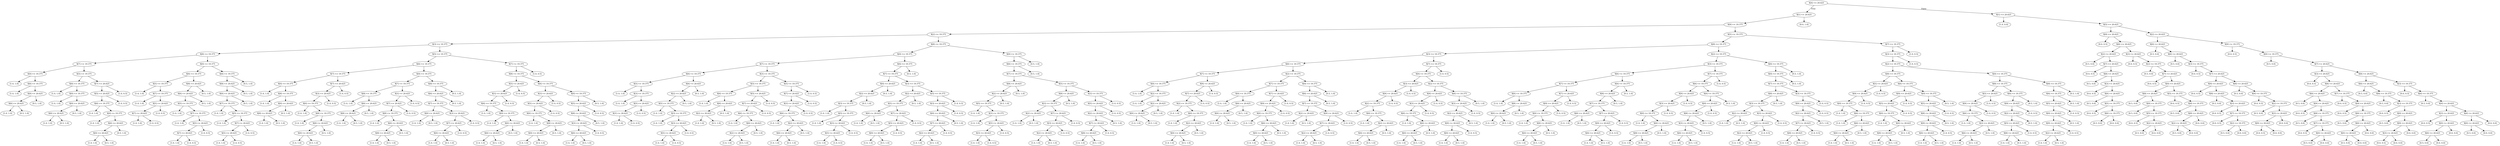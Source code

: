 digraph {
0 [label="X[4] <= 20.625"];
1 [label="X[1] <= 20.625"];
2 [label="X[9] <= 19.375"];
3 [label="X[2] <= 19.375"];
4 [label="X[3] <= 19.375"];
5 [label="X[8] <= 19.375"];
6 [label="X[7] <= 19.375"];
7 [label="X[0] <= 19.375"];
8 [label="[1.0, 1.0]"];
7 -> 8 [label=""];
9 [label="X[6] <= 19.375"];
10 [label="[1.0, 1.0]"];
9 -> 10 [label=""];
11 [label="X[0] <= 20.625"];
12 [label="X[6] <= 20.625"];
13 [label="[1.0, 1.0]"];
12 -> 13 [label=""];
14 [label="[0.5, 1.0]"];
12 -> 14 [label=""];
11 -> 12 [label=""];
15 [label="[0.5, 1.0]"];
11 -> 15 [label=""];
9 -> 11 [label=""];
7 -> 9 [label=""];
6 -> 7 [label=""];
16 [label="X[5] <= 19.375"];
17 [label="X[6] <= 19.375"];
18 [label="[1.0, 1.0]"];
17 -> 18 [label=""];
19 [label="X[0] <= 19.375"];
20 [label="[1.0, 1.0]"];
19 -> 20 [label=""];
21 [label="X[0] <= 20.625"];
22 [label="X[6] <= 20.625"];
23 [label="[1.0, 1.0]"];
22 -> 23 [label=""];
24 [label="[0.5, 1.0]"];
22 -> 24 [label=""];
21 -> 22 [label=""];
25 [label="[0.5, 1.0]"];
21 -> 25 [label=""];
19 -> 21 [label=""];
17 -> 19 [label=""];
16 -> 17 [label=""];
26 [label="X[7] <= 20.625"];
27 [label="X[5] <= 20.625"];
28 [label="X[6] <= 19.375"];
29 [label="[1.0, 1.0]"];
28 -> 29 [label=""];
30 [label="X[0] <= 19.375"];
31 [label="[1.0, 1.0]"];
30 -> 31 [label=""];
32 [label="X[6] <= 20.625"];
33 [label="X[0] <= 20.625"];
34 [label="[1.0, 1.0]"];
33 -> 34 [label=""];
35 [label="[0.5, 1.0]"];
33 -> 35 [label=""];
32 -> 33 [label=""];
36 [label="[0.5, 1.0]"];
32 -> 36 [label=""];
30 -> 32 [label=""];
28 -> 30 [label=""];
27 -> 28 [label=""];
37 [label="[1.0, 0.5]"];
27 -> 37 [label=""];
26 -> 27 [label=""];
38 [label="[1.0, 0.5]"];
26 -> 38 [label=""];
16 -> 26 [label=""];
6 -> 16 [label=""];
5 -> 6 [label=""];
39 [label="X[0] <= 19.375"];
40 [label="X[6] <= 19.375"];
41 [label="X[5] <= 19.375"];
42 [label="[1.0, 1.0]"];
41 -> 42 [label=""];
43 [label="X[7] <= 19.375"];
44 [label="[1.0, 1.0]"];
43 -> 44 [label=""];
45 [label="X[5] <= 20.625"];
46 [label="X[7] <= 20.625"];
47 [label="[1.0, 1.0]"];
46 -> 47 [label=""];
48 [label="[1.0, 0.5]"];
46 -> 48 [label=""];
45 -> 46 [label=""];
49 [label="[1.0, 0.5]"];
45 -> 49 [label=""];
43 -> 45 [label=""];
41 -> 43 [label=""];
40 -> 41 [label=""];
50 [label="X[8] <= 20.625"];
51 [label="X[6] <= 20.625"];
52 [label="X[5] <= 19.375"];
53 [label="[1.0, 1.0]"];
52 -> 53 [label=""];
54 [label="X[7] <= 19.375"];
55 [label="[1.0, 1.0]"];
54 -> 55 [label=""];
56 [label="X[5] <= 20.625"];
57 [label="X[7] <= 20.625"];
58 [label="[1.0, 1.0]"];
57 -> 58 [label=""];
59 [label="[1.0, 0.5]"];
57 -> 59 [label=""];
56 -> 57 [label=""];
60 [label="[1.0, 0.5]"];
56 -> 60 [label=""];
54 -> 56 [label=""];
52 -> 54 [label=""];
51 -> 52 [label=""];
61 [label="[0.5, 1.0]"];
51 -> 61 [label=""];
50 -> 51 [label=""];
62 [label="[0.5, 1.0]"];
50 -> 62 [label=""];
40 -> 50 [label=""];
39 -> 40 [label=""];
63 [label="X[6] <= 19.375"];
64 [label="X[8] <= 20.625"];
65 [label="X[0] <= 20.625"];
66 [label="X[7] <= 19.375"];
67 [label="[1.0, 1.0]"];
66 -> 67 [label=""];
68 [label="X[5] <= 19.375"];
69 [label="[1.0, 1.0]"];
68 -> 69 [label=""];
70 [label="X[7] <= 20.625"];
71 [label="X[5] <= 20.625"];
72 [label="[1.0, 1.0]"];
71 -> 72 [label=""];
73 [label="[1.0, 0.5]"];
71 -> 73 [label=""];
70 -> 71 [label=""];
74 [label="[1.0, 0.5]"];
70 -> 74 [label=""];
68 -> 70 [label=""];
66 -> 68 [label=""];
65 -> 66 [label=""];
75 [label="[0.5, 1.0]"];
65 -> 75 [label=""];
64 -> 65 [label=""];
76 [label="[0.5, 1.0]"];
64 -> 76 [label=""];
63 -> 64 [label=""];
77 [label="[0.5, 1.0]"];
63 -> 77 [label=""];
39 -> 63 [label=""];
5 -> 39 [label=""];
4 -> 5 [label=""];
78 [label="X[5] <= 19.375"];
79 [label="X[6] <= 19.375"];
80 [label="X[7] <= 19.375"];
81 [label="X[0] <= 19.375"];
82 [label="[1.0, 1.0]"];
81 -> 82 [label=""];
83 [label="X[8] <= 19.375"];
84 [label="[1.0, 1.0]"];
83 -> 84 [label=""];
85 [label="X[0] <= 20.625"];
86 [label="X[8] <= 20.625"];
87 [label="[1.0, 1.0]"];
86 -> 87 [label=""];
88 [label="[0.5, 1.0]"];
86 -> 88 [label=""];
85 -> 86 [label=""];
89 [label="[0.5, 1.0]"];
85 -> 89 [label=""];
83 -> 85 [label=""];
81 -> 83 [label=""];
80 -> 81 [label=""];
90 [label="X[7] <= 20.625"];
91 [label="X[3] <= 20.625"];
92 [label="X[0] <= 19.375"];
93 [label="[1.0, 1.0]"];
92 -> 93 [label=""];
94 [label="X[8] <= 19.375"];
95 [label="[1.0, 1.0]"];
94 -> 95 [label=""];
96 [label="X[8] <= 20.625"];
97 [label="X[0] <= 20.625"];
98 [label="[1.0, 1.0]"];
97 -> 98 [label=""];
99 [label="[0.5, 1.0]"];
97 -> 99 [label=""];
96 -> 97 [label=""];
100 [label="[0.5, 1.0]"];
96 -> 100 [label=""];
94 -> 96 [label=""];
92 -> 94 [label=""];
91 -> 92 [label=""];
101 [label="[1.0, 0.5]"];
91 -> 101 [label=""];
90 -> 91 [label=""];
102 [label="[1.0, 0.5]"];
90 -> 102 [label=""];
80 -> 90 [label=""];
79 -> 80 [label=""];
103 [label="X[0] <= 19.375"];
104 [label="X[7] <= 19.375"];
105 [label="X[8] <= 19.375"];
106 [label="[1.0, 1.0]"];
105 -> 106 [label=""];
107 [label="X[6] <= 20.625"];
108 [label="X[8] <= 20.625"];
109 [label="[1.0, 1.0]"];
108 -> 109 [label=""];
110 [label="[0.5, 1.0]"];
108 -> 110 [label=""];
107 -> 108 [label=""];
111 [label="[0.5, 1.0]"];
107 -> 111 [label=""];
105 -> 107 [label=""];
104 -> 105 [label=""];
112 [label="X[3] <= 20.625"];
113 [label="X[7] <= 20.625"];
114 [label="X[8] <= 19.375"];
115 [label="[1.0, 1.0]"];
114 -> 115 [label=""];
116 [label="X[6] <= 20.625"];
117 [label="X[8] <= 20.625"];
118 [label="[1.0, 1.0]"];
117 -> 118 [label=""];
119 [label="[0.5, 1.0]"];
117 -> 119 [label=""];
116 -> 117 [label=""];
120 [label="[0.5, 1.0]"];
116 -> 120 [label=""];
114 -> 116 [label=""];
113 -> 114 [label=""];
121 [label="[1.0, 0.5]"];
113 -> 121 [label=""];
112 -> 113 [label=""];
122 [label="[1.0, 0.5]"];
112 -> 122 [label=""];
104 -> 112 [label=""];
103 -> 104 [label=""];
123 [label="X[8] <= 19.375"];
124 [label="X[6] <= 20.625"];
125 [label="X[7] <= 19.375"];
126 [label="X[0] <= 20.625"];
127 [label="[1.0, 1.0]"];
126 -> 127 [label=""];
128 [label="[0.5, 1.0]"];
126 -> 128 [label=""];
125 -> 126 [label=""];
129 [label="X[3] <= 20.625"];
130 [label="X[7] <= 20.625"];
131 [label="X[0] <= 20.625"];
132 [label="[1.0, 1.0]"];
131 -> 132 [label=""];
133 [label="[0.5, 1.0]"];
131 -> 133 [label=""];
130 -> 131 [label=""];
134 [label="[1.0, 0.5]"];
130 -> 134 [label=""];
129 -> 130 [label=""];
135 [label="[1.0, 0.5]"];
129 -> 135 [label=""];
125 -> 129 [label=""];
124 -> 125 [label=""];
136 [label="[0.5, 1.0]"];
124 -> 136 [label=""];
123 -> 124 [label=""];
137 [label="[0.5, 1.0]"];
123 -> 137 [label=""];
103 -> 123 [label=""];
79 -> 103 [label=""];
78 -> 79 [label=""];
138 [label="X[7] <= 19.375"];
139 [label="X[8] <= 19.375"];
140 [label="X[5] <= 20.625"];
141 [label="X[3] <= 20.625"];
142 [label="X[6] <= 19.375"];
143 [label="[1.0, 1.0]"];
142 -> 143 [label=""];
144 [label="X[0] <= 19.375"];
145 [label="[1.0, 1.0]"];
144 -> 145 [label=""];
146 [label="X[0] <= 20.625"];
147 [label="X[6] <= 20.625"];
148 [label="[1.0, 1.0]"];
147 -> 148 [label=""];
149 [label="[0.5, 1.0]"];
147 -> 149 [label=""];
146 -> 147 [label=""];
150 [label="[0.5, 1.0]"];
146 -> 150 [label=""];
144 -> 146 [label=""];
142 -> 144 [label=""];
141 -> 142 [label=""];
151 [label="[1.0, 0.5]"];
141 -> 151 [label=""];
140 -> 141 [label=""];
152 [label="[1.0, 0.5]"];
140 -> 152 [label=""];
139 -> 140 [label=""];
153 [label="X[6] <= 19.375"];
154 [label="X[3] <= 20.625"];
155 [label="X[5] <= 20.625"];
156 [label="X[0] <= 19.375"];
157 [label="[1.0, 1.0]"];
156 -> 157 [label=""];
158 [label="X[8] <= 20.625"];
159 [label="X[0] <= 20.625"];
160 [label="[1.0, 1.0]"];
159 -> 160 [label=""];
161 [label="[0.5, 1.0]"];
159 -> 161 [label=""];
158 -> 159 [label=""];
162 [label="[0.5, 1.0]"];
158 -> 162 [label=""];
156 -> 158 [label=""];
155 -> 156 [label=""];
163 [label="[1.0, 0.5]"];
155 -> 163 [label=""];
154 -> 155 [label=""];
164 [label="[1.0, 0.5]"];
154 -> 164 [label=""];
153 -> 154 [label=""];
165 [label="X[0] <= 19.375"];
166 [label="X[5] <= 20.625"];
167 [label="X[8] <= 20.625"];
168 [label="X[3] <= 20.625"];
169 [label="X[6] <= 20.625"];
170 [label="[1.0, 1.0]"];
169 -> 170 [label=""];
171 [label="[0.5, 1.0]"];
169 -> 171 [label=""];
168 -> 169 [label=""];
172 [label="[1.0, 0.5]"];
168 -> 172 [label=""];
167 -> 168 [label=""];
173 [label="[0.5, 1.0]"];
167 -> 173 [label=""];
166 -> 167 [label=""];
174 [label="[1.0, 0.5]"];
166 -> 174 [label=""];
165 -> 166 [label=""];
175 [label="[0.5, 1.0]"];
165 -> 175 [label=""];
153 -> 165 [label=""];
139 -> 153 [label=""];
138 -> 139 [label=""];
176 [label="[1.0, 0.5]"];
138 -> 176 [label=""];
78 -> 138 [label=""];
4 -> 78 [label=""];
3 -> 4 [label=""];
177 [label="X[8] <= 19.375"];
178 [label="X[0] <= 19.375"];
179 [label="X[7] <= 19.375"];
180 [label="X[6] <= 19.375"];
181 [label="X[5] <= 19.375"];
182 [label="[1.0, 1.0]"];
181 -> 182 [label=""];
183 [label="X[3] <= 19.375"];
184 [label="[1.0, 1.0]"];
183 -> 184 [label=""];
185 [label="X[5] <= 20.625"];
186 [label="X[3] <= 20.625"];
187 [label="[1.0, 1.0]"];
186 -> 187 [label=""];
188 [label="[1.0, 0.5]"];
186 -> 188 [label=""];
185 -> 186 [label=""];
189 [label="[1.0, 0.5]"];
185 -> 189 [label=""];
183 -> 185 [label=""];
181 -> 183 [label=""];
180 -> 181 [label=""];
190 [label="X[6] <= 20.625"];
191 [label="X[2] <= 20.625"];
192 [label="X[5] <= 19.375"];
193 [label="[1.0, 1.0]"];
192 -> 193 [label=""];
194 [label="X[3] <= 19.375"];
195 [label="[1.0, 1.0]"];
194 -> 195 [label=""];
196 [label="X[3] <= 20.625"];
197 [label="X[5] <= 20.625"];
198 [label="[1.0, 1.0]"];
197 -> 198 [label=""];
199 [label="[1.0, 0.5]"];
197 -> 199 [label=""];
196 -> 197 [label=""];
200 [label="[1.0, 0.5]"];
196 -> 200 [label=""];
194 -> 196 [label=""];
192 -> 194 [label=""];
191 -> 192 [label=""];
201 [label="[0.5, 1.0]"];
191 -> 201 [label=""];
190 -> 191 [label=""];
202 [label="[0.5, 1.0]"];
190 -> 202 [label=""];
180 -> 190 [label=""];
179 -> 180 [label=""];
203 [label="X[3] <= 19.375"];
204 [label="X[5] <= 19.375"];
205 [label="X[6] <= 19.375"];
206 [label="[1.0, 1.0]"];
205 -> 206 [label=""];
207 [label="X[6] <= 20.625"];
208 [label="X[2] <= 20.625"];
209 [label="[1.0, 1.0]"];
208 -> 209 [label=""];
210 [label="[0.5, 1.0]"];
208 -> 210 [label=""];
207 -> 208 [label=""];
211 [label="[0.5, 1.0]"];
207 -> 211 [label=""];
205 -> 207 [label=""];
204 -> 205 [label=""];
212 [label="X[5] <= 20.625"];
213 [label="X[7] <= 20.625"];
214 [label="X[6] <= 19.375"];
215 [label="[1.0, 1.0]"];
214 -> 215 [label=""];
216 [label="X[6] <= 20.625"];
217 [label="X[2] <= 20.625"];
218 [label="[1.0, 1.0]"];
217 -> 218 [label=""];
219 [label="[0.5, 1.0]"];
217 -> 219 [label=""];
216 -> 217 [label=""];
220 [label="[0.5, 1.0]"];
216 -> 220 [label=""];
214 -> 216 [label=""];
213 -> 214 [label=""];
221 [label="[1.0, 0.5]"];
213 -> 221 [label=""];
212 -> 213 [label=""];
222 [label="[1.0, 0.5]"];
212 -> 222 [label=""];
204 -> 212 [label=""];
203 -> 204 [label=""];
223 [label="X[5] <= 19.375"];
224 [label="X[7] <= 20.625"];
225 [label="X[3] <= 20.625"];
226 [label="X[6] <= 19.375"];
227 [label="[1.0, 1.0]"];
226 -> 227 [label=""];
228 [label="X[2] <= 20.625"];
229 [label="X[6] <= 20.625"];
230 [label="[1.0, 1.0]"];
229 -> 230 [label=""];
231 [label="[0.5, 1.0]"];
229 -> 231 [label=""];
228 -> 229 [label=""];
232 [label="[0.5, 1.0]"];
228 -> 232 [label=""];
226 -> 228 [label=""];
225 -> 226 [label=""];
233 [label="[1.0, 0.5]"];
225 -> 233 [label=""];
224 -> 225 [label=""];
234 [label="[1.0, 0.5]"];
224 -> 234 [label=""];
223 -> 224 [label=""];
235 [label="[1.0, 0.5]"];
223 -> 235 [label=""];
203 -> 223 [label=""];
179 -> 203 [label=""];
178 -> 179 [label=""];
236 [label="X[6] <= 19.375"];
237 [label="X[7] <= 19.375"];
238 [label="X[0] <= 20.625"];
239 [label="X[2] <= 20.625"];
240 [label="X[3] <= 19.375"];
241 [label="[1.0, 1.0]"];
240 -> 241 [label=""];
242 [label="X[5] <= 19.375"];
243 [label="[1.0, 1.0]"];
242 -> 243 [label=""];
244 [label="X[3] <= 20.625"];
245 [label="X[5] <= 20.625"];
246 [label="[1.0, 1.0]"];
245 -> 246 [label=""];
247 [label="[1.0, 0.5]"];
245 -> 247 [label=""];
244 -> 245 [label=""];
248 [label="[1.0, 0.5]"];
244 -> 248 [label=""];
242 -> 244 [label=""];
240 -> 242 [label=""];
239 -> 240 [label=""];
249 [label="[0.5, 1.0]"];
239 -> 249 [label=""];
238 -> 239 [label=""];
250 [label="[0.5, 1.0]"];
238 -> 250 [label=""];
237 -> 238 [label=""];
251 [label="X[3] <= 19.375"];
252 [label="X[2] <= 20.625"];
253 [label="X[5] <= 19.375"];
254 [label="X[0] <= 20.625"];
255 [label="[1.0, 1.0]"];
254 -> 255 [label=""];
256 [label="[0.5, 1.0]"];
254 -> 256 [label=""];
253 -> 254 [label=""];
257 [label="X[7] <= 20.625"];
258 [label="X[5] <= 20.625"];
259 [label="X[0] <= 20.625"];
260 [label="[1.0, 1.0]"];
259 -> 260 [label=""];
261 [label="[0.5, 1.0]"];
259 -> 261 [label=""];
258 -> 259 [label=""];
262 [label="[1.0, 0.5]"];
258 -> 262 [label=""];
257 -> 258 [label=""];
263 [label="[1.0, 0.5]"];
257 -> 263 [label=""];
253 -> 257 [label=""];
252 -> 253 [label=""];
264 [label="[0.5, 1.0]"];
252 -> 264 [label=""];
251 -> 252 [label=""];
265 [label="X[5] <= 19.375"];
266 [label="X[3] <= 20.625"];
267 [label="X[0] <= 20.625"];
268 [label="X[7] <= 20.625"];
269 [label="X[2] <= 20.625"];
270 [label="[1.0, 1.0]"];
269 -> 270 [label=""];
271 [label="[0.5, 1.0]"];
269 -> 271 [label=""];
268 -> 269 [label=""];
272 [label="[1.0, 0.5]"];
268 -> 272 [label=""];
267 -> 268 [label=""];
273 [label="[0.5, 1.0]"];
267 -> 273 [label=""];
266 -> 267 [label=""];
274 [label="[1.0, 0.5]"];
266 -> 274 [label=""];
265 -> 266 [label=""];
275 [label="[1.0, 0.5]"];
265 -> 275 [label=""];
251 -> 265 [label=""];
237 -> 251 [label=""];
236 -> 237 [label=""];
276 [label="[0.5, 1.0]"];
236 -> 276 [label=""];
178 -> 236 [label=""];
177 -> 178 [label=""];
277 [label="X[0] <= 19.375"];
278 [label="X[6] <= 19.375"];
279 [label="X[7] <= 19.375"];
280 [label="X[8] <= 20.625"];
281 [label="X[2] <= 20.625"];
282 [label="X[5] <= 19.375"];
283 [label="[1.0, 1.0]"];
282 -> 283 [label=""];
284 [label="X[3] <= 19.375"];
285 [label="[1.0, 1.0]"];
284 -> 285 [label=""];
286 [label="X[5] <= 20.625"];
287 [label="X[3] <= 20.625"];
288 [label="[1.0, 1.0]"];
287 -> 288 [label=""];
289 [label="[1.0, 0.5]"];
287 -> 289 [label=""];
286 -> 287 [label=""];
290 [label="[1.0, 0.5]"];
286 -> 290 [label=""];
284 -> 286 [label=""];
282 -> 284 [label=""];
281 -> 282 [label=""];
291 [label="[0.5, 1.0]"];
281 -> 291 [label=""];
280 -> 281 [label=""];
292 [label="[0.5, 1.0]"];
280 -> 292 [label=""];
279 -> 280 [label=""];
293 [label="X[5] <= 19.375"];
294 [label="X[8] <= 20.625"];
295 [label="X[3] <= 19.375"];
296 [label="X[2] <= 20.625"];
297 [label="[1.0, 1.0]"];
296 -> 297 [label=""];
298 [label="[0.5, 1.0]"];
296 -> 298 [label=""];
295 -> 296 [label=""];
299 [label="X[7] <= 20.625"];
300 [label="X[3] <= 20.625"];
301 [label="X[2] <= 20.625"];
302 [label="[1.0, 1.0]"];
301 -> 302 [label=""];
303 [label="[0.5, 1.0]"];
301 -> 303 [label=""];
300 -> 301 [label=""];
304 [label="[1.0, 0.5]"];
300 -> 304 [label=""];
299 -> 300 [label=""];
305 [label="[1.0, 0.5]"];
299 -> 305 [label=""];
295 -> 299 [label=""];
294 -> 295 [label=""];
306 [label="[0.5, 1.0]"];
294 -> 306 [label=""];
293 -> 294 [label=""];
307 [label="X[3] <= 19.375"];
308 [label="X[5] <= 20.625"];
309 [label="X[2] <= 20.625"];
310 [label="X[7] <= 20.625"];
311 [label="X[8] <= 20.625"];
312 [label="[1.0, 1.0]"];
311 -> 312 [label=""];
313 [label="[0.5, 1.0]"];
311 -> 313 [label=""];
310 -> 311 [label=""];
314 [label="[1.0, 0.5]"];
310 -> 314 [label=""];
309 -> 310 [label=""];
315 [label="[0.5, 1.0]"];
309 -> 315 [label=""];
308 -> 309 [label=""];
316 [label="[1.0, 0.5]"];
308 -> 316 [label=""];
307 -> 308 [label=""];
317 [label="[1.0, 0.5]"];
307 -> 317 [label=""];
293 -> 307 [label=""];
279 -> 293 [label=""];
278 -> 279 [label=""];
318 [label="[0.5, 1.0]"];
278 -> 318 [label=""];
277 -> 278 [label=""];
319 [label="[0.5, 1.0]"];
277 -> 319 [label=""];
177 -> 277 [label=""];
3 -> 177 [label=""];
2 -> 3 [label=""];
320 [label="X[5] <= 19.375"];
321 [label="X[8] <= 19.375"];
322 [label="X[3] <= 19.375"];
323 [label="X[6] <= 19.375"];
324 [label="X[7] <= 19.375"];
325 [label="X[0] <= 19.375"];
326 [label="[1.0, 1.0]"];
325 -> 326 [label=""];
327 [label="X[2] <= 19.375"];
328 [label="[1.0, 1.0]"];
327 -> 328 [label=""];
329 [label="X[2] <= 20.625"];
330 [label="X[0] <= 20.625"];
331 [label="[1.0, 1.0]"];
330 -> 331 [label=""];
332 [label="[0.5, 1.0]"];
330 -> 332 [label=""];
329 -> 330 [label=""];
333 [label="[0.5, 1.0]"];
329 -> 333 [label=""];
327 -> 329 [label=""];
325 -> 327 [label=""];
324 -> 325 [label=""];
334 [label="X[9] <= 20.625"];
335 [label="X[7] <= 20.625"];
336 [label="X[2] <= 19.375"];
337 [label="[1.0, 1.0]"];
336 -> 337 [label=""];
338 [label="X[0] <= 19.375"];
339 [label="[1.0, 1.0]"];
338 -> 339 [label=""];
340 [label="X[2] <= 20.625"];
341 [label="X[0] <= 20.625"];
342 [label="[1.0, 1.0]"];
341 -> 342 [label=""];
343 [label="[0.5, 1.0]"];
341 -> 343 [label=""];
340 -> 341 [label=""];
344 [label="[0.5, 1.0]"];
340 -> 344 [label=""];
338 -> 340 [label=""];
336 -> 338 [label=""];
335 -> 336 [label=""];
345 [label="[1.0, 0.5]"];
335 -> 345 [label=""];
334 -> 335 [label=""];
346 [label="[1.0, 0.5]"];
334 -> 346 [label=""];
324 -> 334 [label=""];
323 -> 324 [label=""];
347 [label="X[2] <= 19.375"];
348 [label="X[7] <= 19.375"];
349 [label="X[0] <= 19.375"];
350 [label="[1.0, 1.0]"];
349 -> 350 [label=""];
351 [label="X[6] <= 20.625"];
352 [label="X[0] <= 20.625"];
353 [label="[1.0, 1.0]"];
352 -> 353 [label=""];
354 [label="[0.5, 1.0]"];
352 -> 354 [label=""];
351 -> 352 [label=""];
355 [label="[0.5, 1.0]"];
351 -> 355 [label=""];
349 -> 351 [label=""];
348 -> 349 [label=""];
356 [label="X[7] <= 20.625"];
357 [label="X[9] <= 20.625"];
358 [label="X[0] <= 19.375"];
359 [label="[1.0, 1.0]"];
358 -> 359 [label=""];
360 [label="X[6] <= 20.625"];
361 [label="X[0] <= 20.625"];
362 [label="[1.0, 1.0]"];
361 -> 362 [label=""];
363 [label="[0.5, 1.0]"];
361 -> 363 [label=""];
360 -> 361 [label=""];
364 [label="[0.5, 1.0]"];
360 -> 364 [label=""];
358 -> 360 [label=""];
357 -> 358 [label=""];
365 [label="[1.0, 0.5]"];
357 -> 365 [label=""];
356 -> 357 [label=""];
366 [label="[1.0, 0.5]"];
356 -> 366 [label=""];
348 -> 356 [label=""];
347 -> 348 [label=""];
367 [label="X[0] <= 19.375"];
368 [label="X[6] <= 20.625"];
369 [label="X[7] <= 19.375"];
370 [label="X[2] <= 20.625"];
371 [label="[1.0, 1.0]"];
370 -> 371 [label=""];
372 [label="[0.5, 1.0]"];
370 -> 372 [label=""];
369 -> 370 [label=""];
373 [label="X[9] <= 20.625"];
374 [label="X[7] <= 20.625"];
375 [label="X[2] <= 20.625"];
376 [label="[1.0, 1.0]"];
375 -> 376 [label=""];
377 [label="[0.5, 1.0]"];
375 -> 377 [label=""];
374 -> 375 [label=""];
378 [label="[1.0, 0.5]"];
374 -> 378 [label=""];
373 -> 374 [label=""];
379 [label="[1.0, 0.5]"];
373 -> 379 [label=""];
369 -> 373 [label=""];
368 -> 369 [label=""];
380 [label="[0.5, 1.0]"];
368 -> 380 [label=""];
367 -> 368 [label=""];
381 [label="[0.5, 1.0]"];
367 -> 381 [label=""];
347 -> 367 [label=""];
323 -> 347 [label=""];
322 -> 323 [label=""];
382 [label="X[7] <= 19.375"];
383 [label="X[0] <= 19.375"];
384 [label="X[3] <= 20.625"];
385 [label="X[9] <= 20.625"];
386 [label="X[2] <= 19.375"];
387 [label="[1.0, 1.0]"];
386 -> 387 [label=""];
388 [label="X[6] <= 19.375"];
389 [label="[1.0, 1.0]"];
388 -> 389 [label=""];
390 [label="X[2] <= 20.625"];
391 [label="X[6] <= 20.625"];
392 [label="[1.0, 1.0]"];
391 -> 392 [label=""];
393 [label="[0.5, 1.0]"];
391 -> 393 [label=""];
390 -> 391 [label=""];
394 [label="[0.5, 1.0]"];
390 -> 394 [label=""];
388 -> 390 [label=""];
386 -> 388 [label=""];
385 -> 386 [label=""];
395 [label="[1.0, 0.5]"];
385 -> 395 [label=""];
384 -> 385 [label=""];
396 [label="[1.0, 0.5]"];
384 -> 396 [label=""];
383 -> 384 [label=""];
397 [label="X[2] <= 19.375"];
398 [label="X[9] <= 20.625"];
399 [label="X[3] <= 20.625"];
400 [label="X[6] <= 19.375"];
401 [label="[1.0, 1.0]"];
400 -> 401 [label=""];
402 [label="X[6] <= 20.625"];
403 [label="X[0] <= 20.625"];
404 [label="[1.0, 1.0]"];
403 -> 404 [label=""];
405 [label="[0.5, 1.0]"];
403 -> 405 [label=""];
402 -> 403 [label=""];
406 [label="[0.5, 1.0]"];
402 -> 406 [label=""];
400 -> 402 [label=""];
399 -> 400 [label=""];
407 [label="[1.0, 0.5]"];
399 -> 407 [label=""];
398 -> 399 [label=""];
408 [label="[1.0, 0.5]"];
398 -> 408 [label=""];
397 -> 398 [label=""];
409 [label="X[6] <= 19.375"];
410 [label="X[3] <= 20.625"];
411 [label="X[2] <= 20.625"];
412 [label="X[9] <= 20.625"];
413 [label="X[0] <= 20.625"];
414 [label="[1.0, 1.0]"];
413 -> 414 [label=""];
415 [label="[0.5, 1.0]"];
413 -> 415 [label=""];
412 -> 413 [label=""];
416 [label="[1.0, 0.5]"];
412 -> 416 [label=""];
411 -> 412 [label=""];
417 [label="[0.5, 1.0]"];
411 -> 417 [label=""];
410 -> 411 [label=""];
418 [label="[1.0, 0.5]"];
410 -> 418 [label=""];
409 -> 410 [label=""];
419 [label="[0.5, 1.0]"];
409 -> 419 [label=""];
397 -> 409 [label=""];
383 -> 397 [label=""];
382 -> 383 [label=""];
420 [label="[1.0, 0.5]"];
382 -> 420 [label=""];
322 -> 382 [label=""];
321 -> 322 [label=""];
421 [label="X[2] <= 19.375"];
422 [label="X[3] <= 19.375"];
423 [label="X[6] <= 19.375"];
424 [label="X[7] <= 19.375"];
425 [label="X[0] <= 19.375"];
426 [label="[1.0, 1.0]"];
425 -> 426 [label=""];
427 [label="X[8] <= 20.625"];
428 [label="X[0] <= 20.625"];
429 [label="[1.0, 1.0]"];
428 -> 429 [label=""];
430 [label="[0.5, 1.0]"];
428 -> 430 [label=""];
427 -> 428 [label=""];
431 [label="[0.5, 1.0]"];
427 -> 431 [label=""];
425 -> 427 [label=""];
424 -> 425 [label=""];
432 [label="X[7] <= 20.625"];
433 [label="X[9] <= 20.625"];
434 [label="X[0] <= 19.375"];
435 [label="[1.0, 1.0]"];
434 -> 435 [label=""];
436 [label="X[8] <= 20.625"];
437 [label="X[0] <= 20.625"];
438 [label="[1.0, 1.0]"];
437 -> 438 [label=""];
439 [label="[0.5, 1.0]"];
437 -> 439 [label=""];
436 -> 437 [label=""];
440 [label="[0.5, 1.0]"];
436 -> 440 [label=""];
434 -> 436 [label=""];
433 -> 434 [label=""];
441 [label="[1.0, 0.5]"];
433 -> 441 [label=""];
432 -> 433 [label=""];
442 [label="[1.0, 0.5]"];
432 -> 442 [label=""];
424 -> 432 [label=""];
423 -> 424 [label=""];
443 [label="X[0] <= 19.375"];
444 [label="X[8] <= 20.625"];
445 [label="X[7] <= 19.375"];
446 [label="X[6] <= 20.625"];
447 [label="[1.0, 1.0]"];
446 -> 447 [label=""];
448 [label="[0.5, 1.0]"];
446 -> 448 [label=""];
445 -> 446 [label=""];
449 [label="X[7] <= 20.625"];
450 [label="X[9] <= 20.625"];
451 [label="X[6] <= 20.625"];
452 [label="[1.0, 1.0]"];
451 -> 452 [label=""];
453 [label="[0.5, 1.0]"];
451 -> 453 [label=""];
450 -> 451 [label=""];
454 [label="[1.0, 0.5]"];
450 -> 454 [label=""];
449 -> 450 [label=""];
455 [label="[1.0, 0.5]"];
449 -> 455 [label=""];
445 -> 449 [label=""];
444 -> 445 [label=""];
456 [label="[0.5, 1.0]"];
444 -> 456 [label=""];
443 -> 444 [label=""];
457 [label="[0.5, 1.0]"];
443 -> 457 [label=""];
423 -> 443 [label=""];
422 -> 423 [label=""];
458 [label="X[7] <= 19.375"];
459 [label="X[6] <= 19.375"];
460 [label="X[9] <= 20.625"];
461 [label="X[3] <= 20.625"];
462 [label="X[0] <= 19.375"];
463 [label="[1.0, 1.0]"];
462 -> 463 [label=""];
464 [label="X[0] <= 20.625"];
465 [label="X[8] <= 20.625"];
466 [label="[1.0, 1.0]"];
465 -> 466 [label=""];
467 [label="[0.5, 1.0]"];
465 -> 467 [label=""];
464 -> 465 [label=""];
468 [label="[0.5, 1.0]"];
464 -> 468 [label=""];
462 -> 464 [label=""];
461 -> 462 [label=""];
469 [label="[1.0, 0.5]"];
461 -> 469 [label=""];
460 -> 461 [label=""];
470 [label="[1.0, 0.5]"];
460 -> 470 [label=""];
459 -> 460 [label=""];
471 [label="X[0] <= 19.375"];
472 [label="X[9] <= 20.625"];
473 [label="X[8] <= 20.625"];
474 [label="X[3] <= 20.625"];
475 [label="X[6] <= 20.625"];
476 [label="[1.0, 1.0]"];
475 -> 476 [label=""];
477 [label="[0.5, 1.0]"];
475 -> 477 [label=""];
474 -> 475 [label=""];
478 [label="[1.0, 0.5]"];
474 -> 478 [label=""];
473 -> 474 [label=""];
479 [label="[0.5, 1.0]"];
473 -> 479 [label=""];
472 -> 473 [label=""];
480 [label="[1.0, 0.5]"];
472 -> 480 [label=""];
471 -> 472 [label=""];
481 [label="[0.5, 1.0]"];
471 -> 481 [label=""];
459 -> 471 [label=""];
458 -> 459 [label=""];
482 [label="[1.0, 0.5]"];
458 -> 482 [label=""];
422 -> 458 [label=""];
421 -> 422 [label=""];
483 [label="X[6] <= 19.375"];
484 [label="X[0] <= 19.375"];
485 [label="X[7] <= 19.375"];
486 [label="X[8] <= 20.625"];
487 [label="X[3] <= 19.375"];
488 [label="X[2] <= 20.625"];
489 [label="[1.0, 1.0]"];
488 -> 489 [label=""];
490 [label="[0.5, 1.0]"];
488 -> 490 [label=""];
487 -> 488 [label=""];
491 [label="X[3] <= 20.625"];
492 [label="X[9] <= 20.625"];
493 [label="X[2] <= 20.625"];
494 [label="[1.0, 1.0]"];
493 -> 494 [label=""];
495 [label="[0.5, 1.0]"];
493 -> 495 [label=""];
492 -> 493 [label=""];
496 [label="[1.0, 0.5]"];
492 -> 496 [label=""];
491 -> 492 [label=""];
497 [label="[1.0, 0.5]"];
491 -> 497 [label=""];
487 -> 491 [label=""];
486 -> 487 [label=""];
498 [label="[0.5, 1.0]"];
486 -> 498 [label=""];
485 -> 486 [label=""];
499 [label="X[3] <= 19.375"];
500 [label="X[9] <= 20.625"];
501 [label="X[2] <= 20.625"];
502 [label="X[7] <= 20.625"];
503 [label="X[8] <= 20.625"];
504 [label="[1.0, 1.0]"];
503 -> 504 [label=""];
505 [label="[0.5, 1.0]"];
503 -> 505 [label=""];
502 -> 503 [label=""];
506 [label="[1.0, 0.5]"];
502 -> 506 [label=""];
501 -> 502 [label=""];
507 [label="[0.5, 1.0]"];
501 -> 507 [label=""];
500 -> 501 [label=""];
508 [label="[1.0, 0.5]"];
500 -> 508 [label=""];
499 -> 500 [label=""];
509 [label="[1.0, 0.5]"];
499 -> 509 [label=""];
485 -> 499 [label=""];
484 -> 485 [label=""];
510 [label="[0.5, 1.0]"];
484 -> 510 [label=""];
483 -> 484 [label=""];
511 [label="[0.5, 1.0]"];
483 -> 511 [label=""];
421 -> 483 [label=""];
321 -> 421 [label=""];
320 -> 321 [label=""];
512 [label="X[7] <= 19.375"];
513 [label="X[3] <= 19.375"];
514 [label="X[2] <= 19.375"];
515 [label="X[8] <= 19.375"];
516 [label="X[5] <= 20.625"];
517 [label="X[9] <= 20.625"];
518 [label="X[0] <= 19.375"];
519 [label="[1.0, 1.0]"];
518 -> 519 [label=""];
520 [label="X[6] <= 19.375"];
521 [label="[1.0, 1.0]"];
520 -> 521 [label=""];
522 [label="X[6] <= 20.625"];
523 [label="X[0] <= 20.625"];
524 [label="[1.0, 1.0]"];
523 -> 524 [label=""];
525 [label="[0.5, 1.0]"];
523 -> 525 [label=""];
522 -> 523 [label=""];
526 [label="[0.5, 1.0]"];
522 -> 526 [label=""];
520 -> 522 [label=""];
518 -> 520 [label=""];
517 -> 518 [label=""];
527 [label="[1.0, 0.5]"];
517 -> 527 [label=""];
516 -> 517 [label=""];
528 [label="[1.0, 0.5]"];
516 -> 528 [label=""];
515 -> 516 [label=""];
529 [label="X[6] <= 19.375"];
530 [label="X[9] <= 20.625"];
531 [label="X[5] <= 20.625"];
532 [label="X[0] <= 19.375"];
533 [label="[1.0, 1.0]"];
532 -> 533 [label=""];
534 [label="X[0] <= 20.625"];
535 [label="X[8] <= 20.625"];
536 [label="[1.0, 1.0]"];
535 -> 536 [label=""];
537 [label="[0.5, 1.0]"];
535 -> 537 [label=""];
534 -> 535 [label=""];
538 [label="[0.5, 1.0]"];
534 -> 538 [label=""];
532 -> 534 [label=""];
531 -> 532 [label=""];
539 [label="[1.0, 0.5]"];
531 -> 539 [label=""];
530 -> 531 [label=""];
540 [label="[1.0, 0.5]"];
530 -> 540 [label=""];
529 -> 530 [label=""];
541 [label="X[0] <= 19.375"];
542 [label="X[5] <= 20.625"];
543 [label="X[8] <= 20.625"];
544 [label="X[9] <= 20.625"];
545 [label="X[6] <= 20.625"];
546 [label="[1.0, 1.0]"];
545 -> 546 [label=""];
547 [label="[0.5, 1.0]"];
545 -> 547 [label=""];
544 -> 545 [label=""];
548 [label="[1.0, 0.5]"];
544 -> 548 [label=""];
543 -> 544 [label=""];
549 [label="[0.5, 1.0]"];
543 -> 549 [label=""];
542 -> 543 [label=""];
550 [label="[1.0, 0.5]"];
542 -> 550 [label=""];
541 -> 542 [label=""];
551 [label="[0.5, 1.0]"];
541 -> 551 [label=""];
529 -> 541 [label=""];
515 -> 529 [label=""];
514 -> 515 [label=""];
552 [label="X[0] <= 19.375"];
553 [label="X[8] <= 19.375"];
554 [label="X[5] <= 20.625"];
555 [label="X[9] <= 20.625"];
556 [label="X[6] <= 19.375"];
557 [label="[1.0, 1.0]"];
556 -> 557 [label=""];
558 [label="X[2] <= 20.625"];
559 [label="X[6] <= 20.625"];
560 [label="[1.0, 1.0]"];
559 -> 560 [label=""];
561 [label="[0.5, 1.0]"];
559 -> 561 [label=""];
558 -> 559 [label=""];
562 [label="[0.5, 1.0]"];
558 -> 562 [label=""];
556 -> 558 [label=""];
555 -> 556 [label=""];
563 [label="[1.0, 0.5]"];
555 -> 563 [label=""];
554 -> 555 [label=""];
564 [label="[1.0, 0.5]"];
554 -> 564 [label=""];
553 -> 554 [label=""];
565 [label="X[6] <= 19.375"];
566 [label="X[9] <= 20.625"];
567 [label="X[2] <= 20.625"];
568 [label="X[5] <= 20.625"];
569 [label="X[8] <= 20.625"];
570 [label="[1.0, 1.0]"];
569 -> 570 [label=""];
571 [label="[0.5, 1.0]"];
569 -> 571 [label=""];
568 -> 569 [label=""];
572 [label="[1.0, 0.5]"];
568 -> 572 [label=""];
567 -> 568 [label=""];
573 [label="[0.5, 1.0]"];
567 -> 573 [label=""];
566 -> 567 [label=""];
574 [label="[1.0, 0.5]"];
566 -> 574 [label=""];
565 -> 566 [label=""];
575 [label="[0.5, 1.0]"];
565 -> 575 [label=""];
553 -> 565 [label=""];
552 -> 553 [label=""];
576 [label="X[8] <= 19.375"];
577 [label="X[6] <= 19.375"];
578 [label="X[5] <= 20.625"];
579 [label="X[0] <= 20.625"];
580 [label="X[9] <= 20.625"];
581 [label="X[2] <= 20.625"];
582 [label="[1.0, 1.0]"];
581 -> 582 [label=""];
583 [label="[0.5, 1.0]"];
581 -> 583 [label=""];
580 -> 581 [label=""];
584 [label="[1.0, 0.5]"];
580 -> 584 [label=""];
579 -> 580 [label=""];
585 [label="[0.5, 1.0]"];
579 -> 585 [label=""];
578 -> 579 [label=""];
586 [label="[1.0, 0.5]"];
578 -> 586 [label=""];
577 -> 578 [label=""];
587 [label="[0.5, 1.0]"];
577 -> 587 [label=""];
576 -> 577 [label=""];
588 [label="[0.5, 1.0]"];
576 -> 588 [label=""];
552 -> 576 [label=""];
514 -> 552 [label=""];
513 -> 514 [label=""];
589 [label="[1.0, 0.5]"];
513 -> 589 [label=""];
512 -> 513 [label=""];
590 [label="[1.0, 0.5]"];
512 -> 590 [label=""];
320 -> 512 [label=""];
2 -> 320 [label=""];
1 -> 2 [label=""];
591 [label="[0.0, 1.0]"];
1 -> 591 [label=""];
0 -> 1 [label="True"];
592 [label="X[1] <= 20.625"];
593 [label="[1.0, 0.0]"];
592 -> 593 [label=""];
594 [label="X[5] <= 20.625"];
595 [label="X[9] <= 20.625"];
596 [label="[0.0, 0.5]"];
595 -> 596 [label=""];
597 [label="X[6] <= 20.625"];
598 [label="X[2] <= 20.625"];
599 [label="[0.5, 0.0]"];
598 -> 599 [label=""];
600 [label="X[7] <= 20.625"];
601 [label="[0.0, 0.5]"];
600 -> 601 [label=""];
602 [label="X[8] <= 20.625"];
603 [label="[0.5, 0.0]"];
602 -> 603 [label=""];
604 [label="X[3] <= 20.625"];
605 [label="[0.0, 0.5]"];
604 -> 605 [label=""];
606 [label="X[0] <= 20.625"];
607 [label="[0.5, 0.0]"];
606 -> 607 [label=""];
608 [label="X[5] <= 19.375"];
609 [label="[0.0, 0.5]"];
608 -> 609 [label=""];
610 [label="X[6] <= 19.375"];
611 [label="[0.5, 0.0]"];
610 -> 611 [label=""];
612 [label="[0.0, 0.0]"];
610 -> 612 [label=""];
608 -> 610 [label=""];
606 -> 608 [label=""];
604 -> 606 [label=""];
602 -> 604 [label=""];
600 -> 602 [label=""];
598 -> 600 [label=""];
597 -> 598 [label=""];
613 [label="X[3] <= 20.625"];
614 [label="[0.0, 0.5]"];
613 -> 614 [label=""];
615 [label="X[2] <= 19.375"];
616 [label="[0.5, 0.0]"];
615 -> 616 [label=""];
617 [label="X[7] <= 20.625"];
618 [label="[0.0, 0.5]"];
617 -> 618 [label=""];
619 [label="X[0] <= 20.625"];
620 [label="X[8] <= 20.625"];
621 [label="[0.5, 0.0]"];
620 -> 621 [label=""];
622 [label="X[0] <= 19.375"];
623 [label="[0.5, 0.0]"];
622 -> 623 [label=""];
624 [label="X[5] <= 19.375"];
625 [label="[0.0, 0.5]"];
624 -> 625 [label=""];
626 [label="X[2] <= 20.625"];
627 [label="[0.5, 0.0]"];
626 -> 627 [label=""];
628 [label="[0.0, 0.0]"];
626 -> 628 [label=""];
624 -> 626 [label=""];
622 -> 624 [label=""];
620 -> 622 [label=""];
619 -> 620 [label=""];
629 [label="X[5] <= 19.375"];
630 [label="[0.0, 0.5]"];
629 -> 630 [label=""];
631 [label="X[8] <= 19.375"];
632 [label="[0.5, 0.0]"];
631 -> 632 [label=""];
633 [label="X[8] <= 20.625"];
634 [label="X[2] <= 20.625"];
635 [label="[0.5, 0.0]"];
634 -> 635 [label=""];
636 [label="[0.0, 0.0]"];
634 -> 636 [label=""];
633 -> 634 [label=""];
637 [label="[0.0, 0.0]"];
633 -> 637 [label=""];
631 -> 633 [label=""];
629 -> 631 [label=""];
619 -> 629 [label=""];
617 -> 619 [label=""];
615 -> 617 [label=""];
613 -> 615 [label=""];
597 -> 613 [label=""];
595 -> 597 [label=""];
594 -> 595 [label=""];
638 [label="X[2] <= 20.625"];
639 [label="X[0] <= 20.625"];
640 [label="[0.5, 0.0]"];
639 -> 640 [label=""];
641 [label="X[6] <= 20.625"];
642 [label="[0.5, 0.0]"];
641 -> 642 [label=""];
643 [label="X[3] <= 19.375"];
644 [label="[0.0, 0.5]"];
643 -> 644 [label=""];
645 [label="X[7] <= 20.625"];
646 [label="X[9] <= 20.625"];
647 [label="[0.0, 0.5]"];
646 -> 647 [label=""];
648 [label="X[8] <= 20.625"];
649 [label="[0.5, 0.0]"];
648 -> 649 [label=""];
650 [label="X[3] <= 20.625"];
651 [label="[0.0, 0.5]"];
650 -> 651 [label=""];
652 [label="X[7] <= 19.375"];
653 [label="[0.0, 0.5]"];
652 -> 653 [label=""];
654 [label="X[2] <= 19.375"];
655 [label="[0.5, 0.0]"];
654 -> 655 [label=""];
656 [label="[0.0, 0.0]"];
654 -> 656 [label=""];
652 -> 654 [label=""];
650 -> 652 [label=""];
648 -> 650 [label=""];
646 -> 648 [label=""];
645 -> 646 [label=""];
657 [label="X[8] <= 20.625"];
658 [label="[0.5, 0.0]"];
657 -> 658 [label=""];
659 [label="X[9] <= 19.375"];
660 [label="[0.0, 0.5]"];
659 -> 660 [label=""];
661 [label="X[2] <= 19.375"];
662 [label="[0.5, 0.0]"];
661 -> 662 [label=""];
663 [label="X[3] <= 20.625"];
664 [label="X[9] <= 20.625"];
665 [label="[0.0, 0.5]"];
664 -> 665 [label=""];
666 [label="[0.0, 0.0]"];
664 -> 666 [label=""];
663 -> 664 [label=""];
667 [label="[0.0, 0.0]"];
663 -> 667 [label=""];
661 -> 663 [label=""];
659 -> 661 [label=""];
657 -> 659 [label=""];
645 -> 657 [label=""];
643 -> 645 [label=""];
641 -> 643 [label=""];
639 -> 641 [label=""];
638 -> 639 [label=""];
668 [label="X[9] <= 19.375"];
669 [label="[0.0, 0.5]"];
668 -> 669 [label=""];
670 [label="X[0] <= 19.375"];
671 [label="[0.5, 0.0]"];
670 -> 671 [label=""];
672 [label="X[7] <= 20.625"];
673 [label="X[3] <= 20.625"];
674 [label="[0.0, 0.5]"];
673 -> 674 [label=""];
675 [label="X[8] <= 20.625"];
676 [label="X[6] <= 20.625"];
677 [label="[0.5, 0.0]"];
676 -> 677 [label=""];
678 [label="X[9] <= 20.625"];
679 [label="[0.0, 0.5]"];
678 -> 679 [label=""];
680 [label="X[8] <= 19.375"];
681 [label="[0.5, 0.0]"];
680 -> 681 [label=""];
682 [label="X[7] <= 19.375"];
683 [label="[0.0, 0.5]"];
682 -> 683 [label=""];
684 [label="X[0] <= 20.625"];
685 [label="[0.5, 0.0]"];
684 -> 685 [label=""];
686 [label="[0.0, 0.0]"];
684 -> 686 [label=""];
682 -> 684 [label=""];
680 -> 682 [label=""];
678 -> 680 [label=""];
676 -> 678 [label=""];
675 -> 676 [label=""];
687 [label="X[7] <= 19.375"];
688 [label="[0.0, 0.5]"];
687 -> 688 [label=""];
689 [label="X[9] <= 20.625"];
690 [label="[0.0, 0.5]"];
689 -> 690 [label=""];
691 [label="X[6] <= 19.375"];
692 [label="[0.5, 0.0]"];
691 -> 692 [label=""];
693 [label="X[6] <= 20.625"];
694 [label="X[0] <= 20.625"];
695 [label="[0.5, 0.0]"];
694 -> 695 [label=""];
696 [label="[0.0, 0.0]"];
694 -> 696 [label=""];
693 -> 694 [label=""];
697 [label="[0.0, 0.0]"];
693 -> 697 [label=""];
691 -> 693 [label=""];
689 -> 691 [label=""];
687 -> 689 [label=""];
675 -> 687 [label=""];
673 -> 675 [label=""];
672 -> 673 [label=""];
698 [label="X[8] <= 20.625"];
699 [label="X[6] <= 20.625"];
700 [label="[0.5, 0.0]"];
699 -> 700 [label=""];
701 [label="X[8] <= 19.375"];
702 [label="[0.5, 0.0]"];
701 -> 702 [label=""];
703 [label="X[3] <= 19.375"];
704 [label="[0.0, 0.5]"];
703 -> 704 [label=""];
705 [label="X[0] <= 20.625"];
706 [label="[0.5, 0.0]"];
705 -> 706 [label=""];
707 [label="X[9] <= 20.625"];
708 [label="X[3] <= 20.625"];
709 [label="[0.0, 0.5]"];
708 -> 709 [label=""];
710 [label="[0.0, 0.0]"];
708 -> 710 [label=""];
707 -> 708 [label=""];
711 [label="[0.0, 0.0]"];
707 -> 711 [label=""];
705 -> 707 [label=""];
703 -> 705 [label=""];
701 -> 703 [label=""];
699 -> 701 [label=""];
698 -> 699 [label=""];
712 [label="X[3] <= 19.375"];
713 [label="[0.0, 0.5]"];
712 -> 713 [label=""];
714 [label="X[6] <= 19.375"];
715 [label="[0.5, 0.0]"];
714 -> 715 [label=""];
716 [label="X[9] <= 20.625"];
717 [label="X[3] <= 20.625"];
718 [label="[0.0, 0.5]"];
717 -> 718 [label=""];
719 [label="X[0] <= 20.625"];
720 [label="X[6] <= 20.625"];
721 [label="[0.5, 0.0]"];
720 -> 721 [label=""];
722 [label="[0.0, 0.0]"];
720 -> 722 [label=""];
719 -> 720 [label=""];
723 [label="[0.0, 0.0]"];
719 -> 723 [label=""];
717 -> 719 [label=""];
716 -> 717 [label=""];
724 [label="X[6] <= 20.625"];
725 [label="X[0] <= 20.625"];
726 [label="[0.5, 0.0]"];
725 -> 726 [label=""];
727 [label="[0.0, 0.0]"];
725 -> 727 [label=""];
724 -> 725 [label=""];
728 [label="[0.0, 0.0]"];
724 -> 728 [label=""];
716 -> 724 [label=""];
714 -> 716 [label=""];
712 -> 714 [label=""];
698 -> 712 [label=""];
672 -> 698 [label=""];
670 -> 672 [label=""];
668 -> 670 [label=""];
638 -> 668 [label=""];
594 -> 638 [label=""];
592 -> 594 [label=""];
0 -> 592 [label="False"];

}